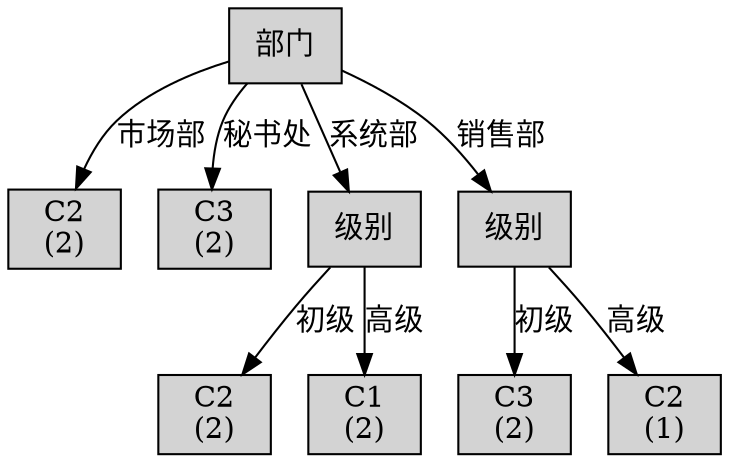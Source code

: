 digraph ID3_Tree {
"0" [shape=box, style=filled, label="部门
", weight=1]
"1" [shape=box, style=filled, label="C2
(2)
", weight=2]
0 -> 1 [ label = "市场部"];
"2" [shape=box, style=filled, label="C3
(2)
", weight=2]
0 -> 2 [ label = "秘书处"];
"3" [shape=box, style=filled, label="级别
", weight=2]
0 -> 3 [ label = "系统部"];
"4" [shape=box, style=filled, label="C2
(2)
", weight=3]
3 -> 4 [ label = "初级"];
"5" [shape=box, style=filled, label="C1
(2)
", weight=3]
3 -> 5 [ label = "高级"];
"6" [shape=box, style=filled, label="级别
", weight=2]
0 -> 6 [ label = "销售部"];
"7" [shape=box, style=filled, label="C3
(2)
", weight=3]
6 -> 7 [ label = "初级"];
"8" [shape=box, style=filled, label="C2
(1)
", weight=3]
6 -> 8 [ label = "高级"];
{rank=same; 0;};
{rank=same; 1;2;3;6;};
{rank=same; 4;5;7;8;};
}